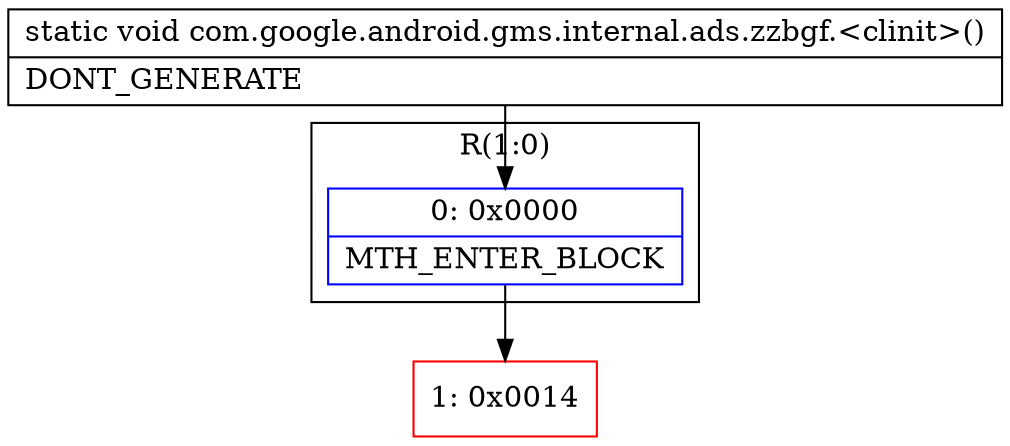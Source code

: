digraph "CFG forcom.google.android.gms.internal.ads.zzbgf.\<clinit\>()V" {
subgraph cluster_Region_1976976598 {
label = "R(1:0)";
node [shape=record,color=blue];
Node_0 [shape=record,label="{0\:\ 0x0000|MTH_ENTER_BLOCK\l}"];
}
Node_1 [shape=record,color=red,label="{1\:\ 0x0014}"];
MethodNode[shape=record,label="{static void com.google.android.gms.internal.ads.zzbgf.\<clinit\>()  | DONT_GENERATE\l}"];
MethodNode -> Node_0;
Node_0 -> Node_1;
}

